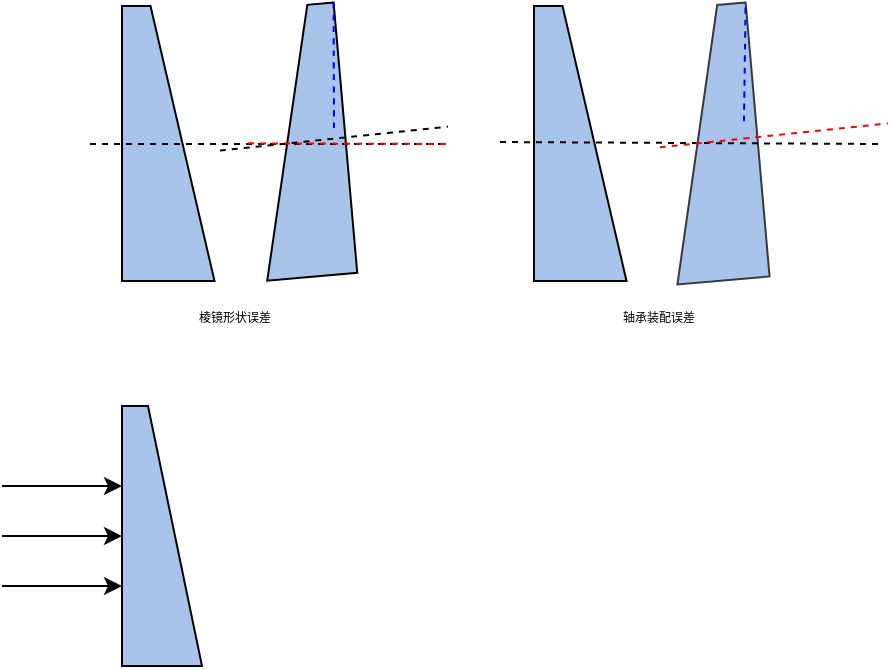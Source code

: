 <mxfile version="20.2.7" type="github">
  <diagram id="E9MvIbREFryEpwZpblNl" name="第 1 页">
    <mxGraphModel dx="980" dy="676" grid="1" gridSize="10" guides="1" tooltips="1" connect="1" arrows="1" fold="1" page="1" pageScale="1" pageWidth="827" pageHeight="1169" math="1" shadow="0">
      <root>
        <mxCell id="0" />
        <mxCell id="1" parent="0" />
        <mxCell id="FLT7gCXpaoDRiRNvlhls-1" value="" style="shape=manualInput;whiteSpace=wrap;html=1;rotation=90;size=32;rounded=0;fillColor=#A9C4EB;" vertex="1" parent="1">
          <mxGeometry x="154.38" y="355.63" width="137.5" height="46.25" as="geometry" />
        </mxCell>
        <mxCell id="FLT7gCXpaoDRiRNvlhls-7" value="" style="shape=manualInput;whiteSpace=wrap;html=1;rotation=85;size=32;flipH=0;flipV=1;rounded=0;fillColor=#A9C4EB;" vertex="1" parent="1">
          <mxGeometry x="221.36" y="355.21" width="135.68" height="45.19" as="geometry" />
        </mxCell>
        <mxCell id="FLT7gCXpaoDRiRNvlhls-10" value="" style="endArrow=none;dashed=1;html=1;rounded=0;" edge="1" parent="1">
          <mxGeometry width="50" height="50" relative="1" as="geometry">
            <mxPoint x="184" y="379" as="sourcePoint" />
            <mxPoint x="361" y="379" as="targetPoint" />
          </mxGeometry>
        </mxCell>
        <mxCell id="FLT7gCXpaoDRiRNvlhls-18" value="" style="shape=image;html=1;verticalAlign=top;verticalLabelPosition=bottom;labelBackgroundColor=#ffffff;imageAspect=0;aspect=fixed;image=https://cdn2.iconfinder.com/data/icons/font-awesome/1792/rotate-left-128.png;rounded=0;imageBackground=none;imageBorder=none;fontColor=#000000;perimeterSpacing=0;noLabel=0;direction=east;metaEdit=0;backgroundOutline=0;" vertex="1" parent="1">
          <mxGeometry x="333.87" y="366.94" width="23.63" height="23.63" as="geometry" />
        </mxCell>
        <mxCell id="FLT7gCXpaoDRiRNvlhls-21" value="" style="shape=manualInput;whiteSpace=wrap;html=1;rotation=90;size=32;rounded=0;fillColor=#A9C4EB;" vertex="1" parent="1">
          <mxGeometry x="360.38" y="355.63" width="137.5" height="46.25" as="geometry" />
        </mxCell>
        <mxCell id="FLT7gCXpaoDRiRNvlhls-22" value="" style="shape=manualInput;whiteSpace=wrap;html=1;rotation=85;size=32;flipH=0;flipV=1;rounded=0;fillColor=#A9C4EB;strokeColor=#36393d;" vertex="1" parent="1">
          <mxGeometry x="426" y="355.63" width="137.5" height="46.25" as="geometry" />
        </mxCell>
        <mxCell id="FLT7gCXpaoDRiRNvlhls-23" value="" style="endArrow=none;dashed=1;html=1;rounded=0;" edge="1" parent="1">
          <mxGeometry width="50" height="50" relative="1" as="geometry">
            <mxPoint x="389" y="378" as="sourcePoint" />
            <mxPoint x="580" y="379" as="targetPoint" />
          </mxGeometry>
        </mxCell>
        <mxCell id="FLT7gCXpaoDRiRNvlhls-24" value="" style="shape=image;html=1;verticalAlign=top;verticalLabelPosition=bottom;labelBackgroundColor=#ffffff;imageAspect=0;aspect=fixed;image=https://cdn2.iconfinder.com/data/icons/font-awesome/1792/rotate-left-128.png;rounded=0;rotation=-5;" vertex="1" parent="1">
          <mxGeometry x="545" y="358.63" width="23.63" height="23.63" as="geometry" />
        </mxCell>
        <mxCell id="FLT7gCXpaoDRiRNvlhls-26" value="" style="endArrow=none;dashed=1;html=1;rounded=0;fontSize=12;startSize=14;endSize=14;curved=1;fillColor=#f8cecc;strokeColor=#FF0000;" edge="1" parent="1">
          <mxGeometry width="50" height="50" relative="1" as="geometry">
            <mxPoint x="469" y="380.63" as="sourcePoint" />
            <mxPoint x="583" y="368.683" as="targetPoint" />
          </mxGeometry>
        </mxCell>
        <mxCell id="FLT7gCXpaoDRiRNvlhls-28" value="" style="endArrow=none;dashed=1;html=1;rounded=0;fontSize=12;startSize=14;endSize=14;curved=1;entryX=0;entryY=0;entryDx=0;entryDy=0;strokeColor=#0000FF;" edge="1" parent="1" target="FLT7gCXpaoDRiRNvlhls-7">
          <mxGeometry width="50" height="50" relative="1" as="geometry">
            <mxPoint x="306" y="371" as="sourcePoint" />
            <mxPoint x="305" y="308" as="targetPoint" />
          </mxGeometry>
        </mxCell>
        <mxCell id="FLT7gCXpaoDRiRNvlhls-29" value="" style="endArrow=none;dashed=1;html=1;rounded=0;fontSize=12;startSize=14;endSize=14;curved=1;entryX=0;entryY=0;entryDx=0;entryDy=0;strokeColor=#0000FF;" edge="1" parent="1" target="FLT7gCXpaoDRiRNvlhls-22">
          <mxGeometry width="50" height="50" relative="1" as="geometry">
            <mxPoint x="511" y="367.63" as="sourcePoint" />
            <mxPoint x="512" y="308.63" as="targetPoint" />
          </mxGeometry>
        </mxCell>
        <mxCell id="FLT7gCXpaoDRiRNvlhls-45" value="" style="endArrow=none;dashed=1;html=1;rounded=0;strokeColor=#FF0000;" edge="1" parent="1">
          <mxGeometry width="50" height="50" relative="1" as="geometry">
            <mxPoint x="263" y="378.67" as="sourcePoint" />
            <mxPoint x="364" y="379" as="targetPoint" />
          </mxGeometry>
        </mxCell>
        <mxCell id="FLT7gCXpaoDRiRNvlhls-49" value="" style="endArrow=none;dashed=1;html=1;rounded=0;fontSize=12;startSize=14;endSize=14;curved=1;fillColor=#f8cecc;strokeColor=#000000;" edge="1" parent="1">
          <mxGeometry width="50" height="50" relative="1" as="geometry">
            <mxPoint x="249" y="382.26" as="sourcePoint" />
            <mxPoint x="363" y="370.313" as="targetPoint" />
          </mxGeometry>
        </mxCell>
        <mxCell id="FLT7gCXpaoDRiRNvlhls-50" value="棱镜形状误差" style="text;html=1;resizable=0;autosize=1;align=center;verticalAlign=middle;points=[];fillColor=none;strokeColor=none;rounded=0;fontSize=6;fontColor=#000000;fontFamily=微软雅黑;" vertex="1" parent="1">
          <mxGeometry x="211" y="453" width="90" height="26" as="geometry" />
        </mxCell>
        <mxCell id="FLT7gCXpaoDRiRNvlhls-51" value="轴承装配误差" style="text;html=1;resizable=0;autosize=1;align=center;verticalAlign=middle;points=[];fillColor=none;strokeColor=none;rounded=0;fontSize=6;fontColor=#000000;fontFamily=微软雅黑;" vertex="1" parent="1">
          <mxGeometry x="423" y="453" width="90" height="26" as="geometry" />
        </mxCell>
        <mxCell id="FLT7gCXpaoDRiRNvlhls-52" value="" style="shape=manualInput;whiteSpace=wrap;html=1;rotation=90;size=27;rounded=0;fillColor=#A9C4EB;" vertex="1" parent="1">
          <mxGeometry x="155" y="555" width="130" height="40" as="geometry" />
        </mxCell>
        <mxCell id="FLT7gCXpaoDRiRNvlhls-54" value="" style="endArrow=classic;html=1;rounded=0;fontFamily=微软雅黑;fontSize=6;fontColor=#000000;startSize=14;endSize=6;strokeColor=#000000;curved=1;entryX=0.5;entryY=1;entryDx=0;entryDy=0;" edge="1" parent="1" target="FLT7gCXpaoDRiRNvlhls-52">
          <mxGeometry width="50" height="50" relative="1" as="geometry">
            <mxPoint x="140" y="575" as="sourcePoint" />
            <mxPoint x="320" y="510" as="targetPoint" />
          </mxGeometry>
        </mxCell>
        <mxCell id="FLT7gCXpaoDRiRNvlhls-56" value="" style="endArrow=classic;html=1;rounded=0;fontFamily=微软雅黑;fontSize=6;fontColor=#000000;startSize=14;endSize=6;strokeColor=#000000;curved=1;entryX=0.5;entryY=1;entryDx=0;entryDy=0;" edge="1" parent="1">
          <mxGeometry width="50" height="50" relative="1" as="geometry">
            <mxPoint x="140" y="550" as="sourcePoint" />
            <mxPoint x="200" y="550" as="targetPoint" />
          </mxGeometry>
        </mxCell>
        <mxCell id="FLT7gCXpaoDRiRNvlhls-57" value="" style="endArrow=classic;html=1;rounded=0;fontFamily=微软雅黑;fontSize=6;fontColor=#000000;startSize=14;endSize=6;strokeColor=#000000;curved=1;entryX=0.5;entryY=1;entryDx=0;entryDy=0;" edge="1" parent="1">
          <mxGeometry width="50" height="50" relative="1" as="geometry">
            <mxPoint x="140" y="600" as="sourcePoint" />
            <mxPoint x="200" y="600" as="targetPoint" />
          </mxGeometry>
        </mxCell>
      </root>
    </mxGraphModel>
  </diagram>
</mxfile>
